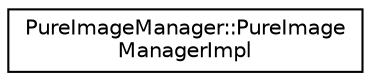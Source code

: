 digraph "Graphical Class Hierarchy"
{
 // LATEX_PDF_SIZE
  edge [fontname="Helvetica",fontsize="10",labelfontname="Helvetica",labelfontsize="10"];
  node [fontname="Helvetica",fontsize="10",shape=record];
  rankdir="LR";
  Node0 [label="PureImageManager::PureImage\lManagerImpl",height=0.2,width=0.4,color="black", fillcolor="white", style="filled",URL="$class_pure_image_manager_1_1_pure_image_manager_impl.html",tooltip=" "];
}
